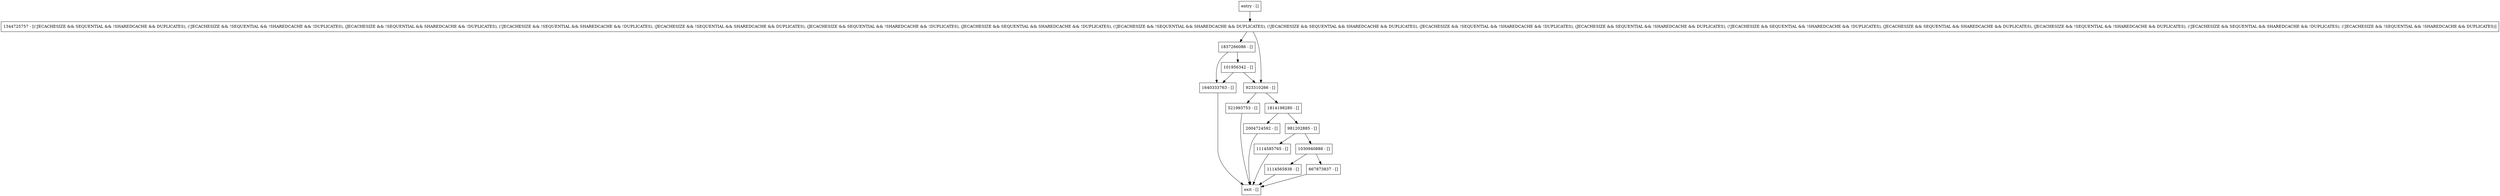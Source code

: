 digraph get {
node [shape=record];
521993753 [label="521993753 - []"];
101956342 [label="101956342 - []"];
1114585765 [label="1114585765 - []"];
1344725757 [label="1344725757 - [(!JECACHESIZE && SEQUENTIAL && !SHAREDCACHE && DUPLICATES), (!JECACHESIZE && !SEQUENTIAL && !SHAREDCACHE && !DUPLICATES), (JECACHESIZE && !SEQUENTIAL && SHAREDCACHE && !DUPLICATES), (!JECACHESIZE && !SEQUENTIAL && SHAREDCACHE && !DUPLICATES), (JECACHESIZE && !SEQUENTIAL && SHAREDCACHE && DUPLICATES), (JECACHESIZE && SEQUENTIAL && !SHAREDCACHE && !DUPLICATES), (JECACHESIZE && SEQUENTIAL && SHAREDCACHE && !DUPLICATES), (!JECACHESIZE && !SEQUENTIAL && SHAREDCACHE && DUPLICATES), (!JECACHESIZE && SEQUENTIAL && SHAREDCACHE && DUPLICATES), (JECACHESIZE && !SEQUENTIAL && !SHAREDCACHE && !DUPLICATES), (JECACHESIZE && SEQUENTIAL && !SHAREDCACHE && DUPLICATES), (!JECACHESIZE && SEQUENTIAL && !SHAREDCACHE && !DUPLICATES), (JECACHESIZE && SEQUENTIAL && SHAREDCACHE && DUPLICATES), (JECACHESIZE && !SEQUENTIAL && !SHAREDCACHE && DUPLICATES), (!JECACHESIZE && SEQUENTIAL && SHAREDCACHE && !DUPLICATES), (!JECACHESIZE && !SEQUENTIAL && !SHAREDCACHE && DUPLICATES)]"];
1114565838 [label="1114565838 - []"];
2004724592 [label="2004724592 - []"];
667873837 [label="667873837 - []"];
981202885 [label="981202885 - []"];
entry [label="entry - []"];
exit [label="exit - []"];
1640333763 [label="1640333763 - []"];
1837266086 [label="1837266086 - []"];
1814198280 [label="1814198280 - []"];
1030940888 [label="1030940888 - []"];
923310266 [label="923310266 - []"];
entry;
exit;
521993753 -> exit;
101956342 -> 1640333763;
101956342 -> 923310266;
1114585765 -> exit;
1344725757 -> 1837266086;
1344725757 -> 923310266;
1114565838 -> exit;
2004724592 -> exit;
667873837 -> exit;
981202885 -> 1114585765;
981202885 -> 1030940888;
entry -> 1344725757;
1640333763 -> exit;
1837266086 -> 101956342;
1837266086 -> 1640333763;
1814198280 -> 2004724592;
1814198280 -> 981202885;
1030940888 -> 1114565838;
1030940888 -> 667873837;
923310266 -> 521993753;
923310266 -> 1814198280;
}
